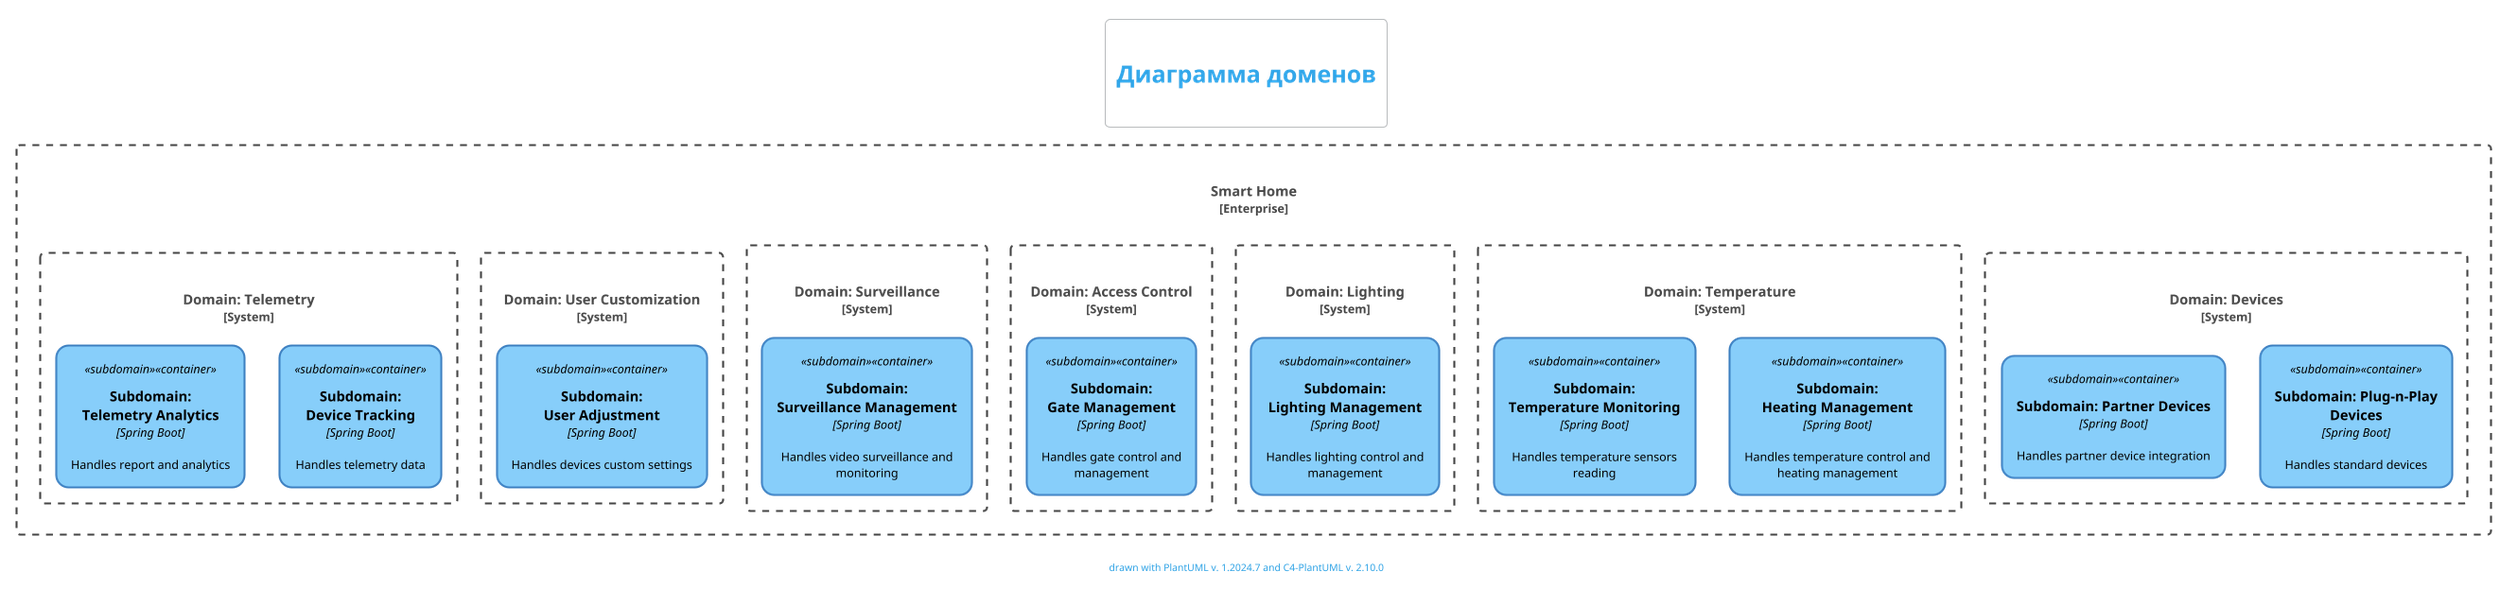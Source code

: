@startuml C4_Domains
!theme cerulean-outline
!include <c4/C4_Container.puml>
!include <c4/C4_Component.puml>

title \n= Диаграмма доменов\n

AddElementTag("subdomain", $shape=RoundedBoxShape(), $bgColor="lightSkyBlue", $fontColor="black")

Enterprise_Boundary(smart_home_co, "Smart Home") {

    System_Boundary(device_domain, "Domain: Devices") {
        Container(plug_n_play, "Subdomain: Plug-n-Play\n Devices", "Spring Boot", "Handles standard devices", $tags="subdomain")
        Container(device_integration, "Subdomain: Partner Devices", "Spring Boot", "Handles partner device integration", $tags="subdomain")
    }

    System_Boundary(temperature_domain, "Domain: Temperature") {
        Container(temp_ctrl, "Subdomain:\n Heating Management", "Spring Boot", "Handles temperature control and heating management", $tags="subdomain")
        Container(temp_mon, "Subdomain:\n Temperature Monitoring", "Spring Boot", "Handles temperature sensors reading", $tags="subdomain")
    }

    System_Boundary(lighting_domain, "Domain: Lighting") {
        Container(light_ctrl, "Subdomain:\n Lighting Management", "Spring Boot", "Handles lighting control and management", $tags="subdomain")
    }

    System_Boundary(access_domain, "Domain: Access Control") {
        Container(gate_ctrl, "Subdomain:\n Gate Management", "Spring Boot", "Handles gate control and management", $tags="subdomain")
    }

    System_Boundary(surveillance_domain, "Domain: Surveillance") {
        Container(surveillance_ctrl, "Subdomain:\n Surveillance Management", "Spring Boot", "Handles video surveillance and monitoring", $tags="subdomain")
    }

    System_Boundary(customize_domain, "Domain: User Customization") {
        Container(user_adjustment, "Subdomain:\n User Adjustment", "Spring Boot", "Handles devices custom settings", $tags="subdomain")
    }

    System_Boundary(telemetry_domain, "Domain: Telemetry") {
        Container(device_tracking, "Subdomain:\n Device Tracking", "Spring Boot", "Handles telemetry data", $tags="subdomain")
        Container(analytics, "Subdomain:\n Telemetry Analytics", "Spring Boot", "Handles report and analytics", $tags="subdomain")
    }

}


footer drawn with PlantUML v. %version() and C4-PlantUML v. C4Version()
@enduml
